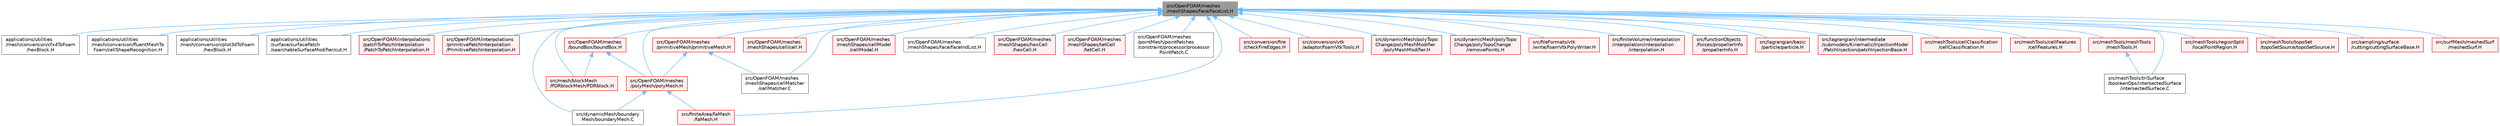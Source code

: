 digraph "src/OpenFOAM/meshes/meshShapes/face/faceList.H"
{
 // LATEX_PDF_SIZE
  bgcolor="transparent";
  edge [fontname=Helvetica,fontsize=10,labelfontname=Helvetica,labelfontsize=10];
  node [fontname=Helvetica,fontsize=10,shape=box,height=0.2,width=0.4];
  Node1 [id="Node000001",label="src/OpenFOAM/meshes\l/meshShapes/face/faceList.H",height=0.2,width=0.4,color="gray40", fillcolor="grey60", style="filled", fontcolor="black",tooltip=" "];
  Node1 -> Node2 [id="edge1_Node000001_Node000002",dir="back",color="steelblue1",style="solid",tooltip=" "];
  Node2 [id="Node000002",label="applications/utilities\l/mesh/conversion/cfx4ToFoam\l/hexBlock.H",height=0.2,width=0.4,color="grey40", fillcolor="white", style="filled",URL="$cfx4ToFoam_2hexBlock_8H.html",tooltip=" "];
  Node1 -> Node3 [id="edge2_Node000001_Node000003",dir="back",color="steelblue1",style="solid",tooltip=" "];
  Node3 [id="Node000003",label="applications/utilities\l/mesh/conversion/fluentMeshTo\lFoam/cellShapeRecognition.H",height=0.2,width=0.4,color="grey40", fillcolor="white", style="filled",URL="$cellShapeRecognition_8H.html",tooltip=" "];
  Node1 -> Node4 [id="edge3_Node000001_Node000004",dir="back",color="steelblue1",style="solid",tooltip=" "];
  Node4 [id="Node000004",label="applications/utilities\l/mesh/conversion/plot3dToFoam\l/hexBlock.H",height=0.2,width=0.4,color="grey40", fillcolor="white", style="filled",URL="$plot3dToFoam_2hexBlock_8H.html",tooltip=" "];
  Node1 -> Node5 [id="edge4_Node000001_Node000005",dir="back",color="steelblue1",style="solid",tooltip=" "];
  Node5 [id="Node000005",label="applications/utilities\l/surface/surfacePatch\l/searchableSurfaceModifier/cut.H",height=0.2,width=0.4,color="grey40", fillcolor="white", style="filled",URL="$applications_2utilities_2surface_2surfacePatch_2searchableSurfaceModifier_2cut_8H.html",tooltip=" "];
  Node1 -> Node6 [id="edge5_Node000001_Node000006",dir="back",color="steelblue1",style="solid",tooltip=" "];
  Node6 [id="Node000006",label="src/OpenFOAM/interpolations\l/patchToPatchInterpolation\l/PatchToPatchInterpolation.H",height=0.2,width=0.4,color="red", fillcolor="#FFF0F0", style="filled",URL="$PatchToPatchInterpolation_8H.html",tooltip=" "];
  Node1 -> Node11 [id="edge6_Node000001_Node000011",dir="back",color="steelblue1",style="solid",tooltip=" "];
  Node11 [id="Node000011",label="src/OpenFOAM/interpolations\l/primitivePatchInterpolation\l/PrimitivePatchInterpolation.H",height=0.2,width=0.4,color="red", fillcolor="#FFF0F0", style="filled",URL="$PrimitivePatchInterpolation_8H.html",tooltip=" "];
  Node1 -> Node48 [id="edge7_Node000001_Node000048",dir="back",color="steelblue1",style="solid",tooltip=" "];
  Node48 [id="Node000048",label="src/OpenFOAM/meshes\l/boundBox/boundBox.H",height=0.2,width=0.4,color="red", fillcolor="#FFF0F0", style="filled",URL="$boundBox_8H.html",tooltip=" "];
  Node48 -> Node79 [id="edge8_Node000048_Node000079",dir="back",color="steelblue1",style="solid",tooltip=" "];
  Node79 [id="Node000079",label="src/OpenFOAM/meshes\l/polyMesh/polyMesh.H",height=0.2,width=0.4,color="red", fillcolor="#FFF0F0", style="filled",URL="$polyMesh_8H.html",tooltip=" "];
  Node79 -> Node1025 [id="edge9_Node000079_Node001025",dir="back",color="steelblue1",style="solid",tooltip=" "];
  Node1025 [id="Node001025",label="src/dynamicMesh/boundary\lMesh/boundaryMesh.C",height=0.2,width=0.4,color="grey40", fillcolor="white", style="filled",URL="$boundaryMesh_8C.html",tooltip=" "];
  Node79 -> Node1124 [id="edge10_Node000079_Node001124",dir="back",color="steelblue1",style="solid",tooltip=" "];
  Node1124 [id="Node001124",label="src/finiteArea/faMesh\l/faMesh.H",height=0.2,width=0.4,color="red", fillcolor="#FFF0F0", style="filled",URL="$faMesh_8H.html",tooltip=" "];
  Node48 -> Node4152 [id="edge11_Node000048_Node004152",dir="back",color="steelblue1",style="solid",tooltip=" "];
  Node4152 [id="Node004152",label="src/mesh/blockMesh\l/PDRblockMesh/PDRblock.H",height=0.2,width=0.4,color="red", fillcolor="#FFF0F0", style="filled",URL="$PDRblock_8H.html",tooltip=" "];
  Node1 -> Node4229 [id="edge12_Node000001_Node004229",dir="back",color="steelblue1",style="solid",tooltip=" "];
  Node4229 [id="Node004229",label="src/OpenFOAM/meshes\l/meshShapes/cell/cell.H",height=0.2,width=0.4,color="red", fillcolor="#FFF0F0", style="filled",URL="$cell_8H.html",tooltip=" "];
  Node1 -> Node4236 [id="edge13_Node000001_Node004236",dir="back",color="steelblue1",style="solid",tooltip=" "];
  Node4236 [id="Node004236",label="src/OpenFOAM/meshes\l/meshShapes/cellMatcher\l/cellMatcher.C",height=0.2,width=0.4,color="grey40", fillcolor="white", style="filled",URL="$cellMatcher_8C.html",tooltip=" "];
  Node1 -> Node4302 [id="edge14_Node000001_Node004302",dir="back",color="steelblue1",style="solid",tooltip=" "];
  Node4302 [id="Node004302",label="src/OpenFOAM/meshes\l/meshShapes/cellModel\l/cellModel.H",height=0.2,width=0.4,color="red", fillcolor="#FFF0F0", style="filled",URL="$cellModel_8H.html",tooltip=" "];
  Node1 -> Node4316 [id="edge15_Node000001_Node004316",dir="back",color="steelblue1",style="solid",tooltip=" "];
  Node4316 [id="Node004316",label="src/OpenFOAM/meshes\l/meshShapes/face/faceIndList.H",height=0.2,width=0.4,color="grey40", fillcolor="white", style="filled",URL="$faceIndList_8H.html",tooltip=" "];
  Node1 -> Node4317 [id="edge16_Node000001_Node004317",dir="back",color="steelblue1",style="solid",tooltip=" "];
  Node4317 [id="Node004317",label="src/OpenFOAM/meshes\l/meshShapes/hexCell\l/hexCell.H",height=0.2,width=0.4,color="red", fillcolor="#FFF0F0", style="filled",URL="$hexCell_8H.html",tooltip=" "];
  Node1 -> Node3946 [id="edge17_Node000001_Node003946",dir="back",color="steelblue1",style="solid",tooltip=" "];
  Node3946 [id="Node003946",label="src/OpenFOAM/meshes\l/meshShapes/tetCell\l/tetCell.H",height=0.2,width=0.4,color="red", fillcolor="#FFF0F0", style="filled",URL="$tetCell_8H.html",tooltip=" "];
  Node1 -> Node546 [id="edge18_Node000001_Node000546",dir="back",color="steelblue1",style="solid",tooltip=" "];
  Node546 [id="Node000546",label="src/OpenFOAM/meshes\l/pointMesh/pointPatches\l/constraint/processor/processor\lPointPatch.C",height=0.2,width=0.4,color="grey40", fillcolor="white", style="filled",URL="$processorPointPatch_8C.html",tooltip=" "];
  Node1 -> Node79 [id="edge19_Node000001_Node000079",dir="back",color="steelblue1",style="solid",tooltip=" "];
  Node1 -> Node4235 [id="edge20_Node000001_Node004235",dir="back",color="steelblue1",style="solid",tooltip=" "];
  Node4235 [id="Node004235",label="src/OpenFOAM/meshes\l/primitiveMesh/primitiveMesh.H",height=0.2,width=0.4,color="red", fillcolor="#FFF0F0", style="filled",URL="$primitiveMesh_8H.html",tooltip=" "];
  Node4235 -> Node4236 [id="edge21_Node004235_Node004236",dir="back",color="steelblue1",style="solid",tooltip=" "];
  Node4235 -> Node79 [id="edge22_Node004235_Node000079",dir="back",color="steelblue1",style="solid",tooltip=" "];
  Node1 -> Node4319 [id="edge23_Node000001_Node004319",dir="back",color="steelblue1",style="solid",tooltip=" "];
  Node4319 [id="Node004319",label="src/conversion/fire\l/checkFireEdges.H",height=0.2,width=0.4,color="red", fillcolor="#FFF0F0", style="filled",URL="$checkFireEdges_8H.html",tooltip="Checks the mesh for edge connectivity as expected by the AVL/FIRE on-the-fly calculations...."];
  Node1 -> Node4320 [id="edge24_Node000001_Node004320",dir="back",color="steelblue1",style="solid",tooltip=" "];
  Node4320 [id="Node004320",label="src/conversion/vtk\l/adaptor/foamVtkTools.H",height=0.2,width=0.4,color="red", fillcolor="#FFF0F0", style="filled",URL="$foamVtkTools_8H.html",tooltip=" "];
  Node1 -> Node1025 [id="edge25_Node000001_Node001025",dir="back",color="steelblue1",style="solid",tooltip=" "];
  Node1 -> Node4268 [id="edge26_Node000001_Node004268",dir="back",color="steelblue1",style="solid",tooltip=" "];
  Node4268 [id="Node004268",label="src/dynamicMesh/polyTopo\lChange/polyMeshModifier\l/polyMeshModifier.H",height=0.2,width=0.4,color="red", fillcolor="#FFF0F0", style="filled",URL="$polyMeshModifier_8H.html",tooltip=" "];
  Node1 -> Node4321 [id="edge27_Node000001_Node004321",dir="back",color="steelblue1",style="solid",tooltip=" "];
  Node4321 [id="Node004321",label="src/dynamicMesh/polyTopo\lChange/polyTopoChange\l/removePoints.H",height=0.2,width=0.4,color="red", fillcolor="#FFF0F0", style="filled",URL="$removePoints_8H.html",tooltip=" "];
  Node1 -> Node4322 [id="edge28_Node000001_Node004322",dir="back",color="steelblue1",style="solid",tooltip=" "];
  Node4322 [id="Node004322",label="src/fileFormats/vtk\l/write/foamVtkPolyWriter.H",height=0.2,width=0.4,color="red", fillcolor="#FFF0F0", style="filled",URL="$foamVtkPolyWriter_8H.html",tooltip=" "];
  Node1 -> Node1124 [id="edge29_Node000001_Node001124",dir="back",color="steelblue1",style="solid",tooltip=" "];
  Node1 -> Node238 [id="edge30_Node000001_Node000238",dir="back",color="steelblue1",style="solid",tooltip=" "];
  Node238 [id="Node000238",label="src/finiteVolume/interpolation\l/interpolation/interpolation\l/interpolation.H",height=0.2,width=0.4,color="red", fillcolor="#FFF0F0", style="filled",URL="$interpolation_8H.html",tooltip=" "];
  Node1 -> Node4336 [id="edge31_Node000001_Node004336",dir="back",color="steelblue1",style="solid",tooltip=" "];
  Node4336 [id="Node004336",label="src/functionObjects\l/forces/propellerInfo\l/propellerInfo.H",height=0.2,width=0.4,color="red", fillcolor="#FFF0F0", style="filled",URL="$propellerInfo_8H.html",tooltip=" "];
  Node1 -> Node690 [id="edge32_Node000001_Node000690",dir="back",color="steelblue1",style="solid",tooltip=" "];
  Node690 [id="Node000690",label="src/lagrangian/basic\l/particle/particle.H",height=0.2,width=0.4,color="red", fillcolor="#FFF0F0", style="filled",URL="$particle_8H.html",tooltip=" "];
  Node1 -> Node4337 [id="edge33_Node000001_Node004337",dir="back",color="steelblue1",style="solid",tooltip=" "];
  Node4337 [id="Node004337",label="src/lagrangian/intermediate\l/submodels/Kinematic/InjectionModel\l/PatchInjection/patchInjectionBase.H",height=0.2,width=0.4,color="red", fillcolor="#FFF0F0", style="filled",URL="$patchInjectionBase_8H.html",tooltip=" "];
  Node1 -> Node4152 [id="edge34_Node000001_Node004152",dir="back",color="steelblue1",style="solid",tooltip=" "];
  Node1 -> Node4345 [id="edge35_Node000001_Node004345",dir="back",color="steelblue1",style="solid",tooltip=" "];
  Node4345 [id="Node004345",label="src/meshTools/cellClassification\l/cellClassification.H",height=0.2,width=0.4,color="red", fillcolor="#FFF0F0", style="filled",URL="$cellClassification_8H.html",tooltip=" "];
  Node1 -> Node4346 [id="edge36_Node000001_Node004346",dir="back",color="steelblue1",style="solid",tooltip=" "];
  Node4346 [id="Node004346",label="src/meshTools/cellFeatures\l/cellFeatures.H",height=0.2,width=0.4,color="red", fillcolor="#FFF0F0", style="filled",URL="$cellFeatures_8H.html",tooltip=" "];
  Node1 -> Node4278 [id="edge37_Node000001_Node004278",dir="back",color="steelblue1",style="solid",tooltip=" "];
  Node4278 [id="Node004278",label="src/meshTools/meshTools\l/meshTools.H",height=0.2,width=0.4,color="red", fillcolor="#FFF0F0", style="filled",URL="$meshTools_8H.html",tooltip=" "];
  Node4278 -> Node4064 [id="edge38_Node004278_Node004064",dir="back",color="steelblue1",style="solid",tooltip=" "];
  Node4064 [id="Node004064",label="src/meshTools/triSurface\l/booleanOps/intersectedSurface\l/intersectedSurface.C",height=0.2,width=0.4,color="grey40", fillcolor="white", style="filled",URL="$intersectedSurface_8C.html",tooltip=" "];
  Node1 -> Node4347 [id="edge39_Node000001_Node004347",dir="back",color="steelblue1",style="solid",tooltip=" "];
  Node4347 [id="Node004347",label="src/meshTools/regionSplit\l/localPointRegion.H",height=0.2,width=0.4,color="red", fillcolor="#FFF0F0", style="filled",URL="$localPointRegion_8H.html",tooltip=" "];
  Node1 -> Node4348 [id="edge40_Node000001_Node004348",dir="back",color="steelblue1",style="solid",tooltip=" "];
  Node4348 [id="Node004348",label="src/meshTools/topoSet\l/topoSetSource/topoSetSource.H",height=0.2,width=0.4,color="red", fillcolor="#FFF0F0", style="filled",URL="$topoSetSource_8H.html",tooltip=" "];
  Node1 -> Node4064 [id="edge41_Node000001_Node004064",dir="back",color="steelblue1",style="solid",tooltip=" "];
  Node1 -> Node3976 [id="edge42_Node000001_Node003976",dir="back",color="steelblue1",style="solid",tooltip=" "];
  Node3976 [id="Node003976",label="src/sampling/surface\l/cutting/cuttingSurfaceBase.H",height=0.2,width=0.4,color="red", fillcolor="#FFF0F0", style="filled",URL="$cuttingSurfaceBase_8H.html",tooltip=" "];
  Node1 -> Node4411 [id="edge43_Node000001_Node004411",dir="back",color="steelblue1",style="solid",tooltip=" "];
  Node4411 [id="Node004411",label="src/surfMesh/meshedSurf\l/meshedSurf.H",height=0.2,width=0.4,color="red", fillcolor="#FFF0F0", style="filled",URL="$meshedSurf_8H.html",tooltip=" "];
}
